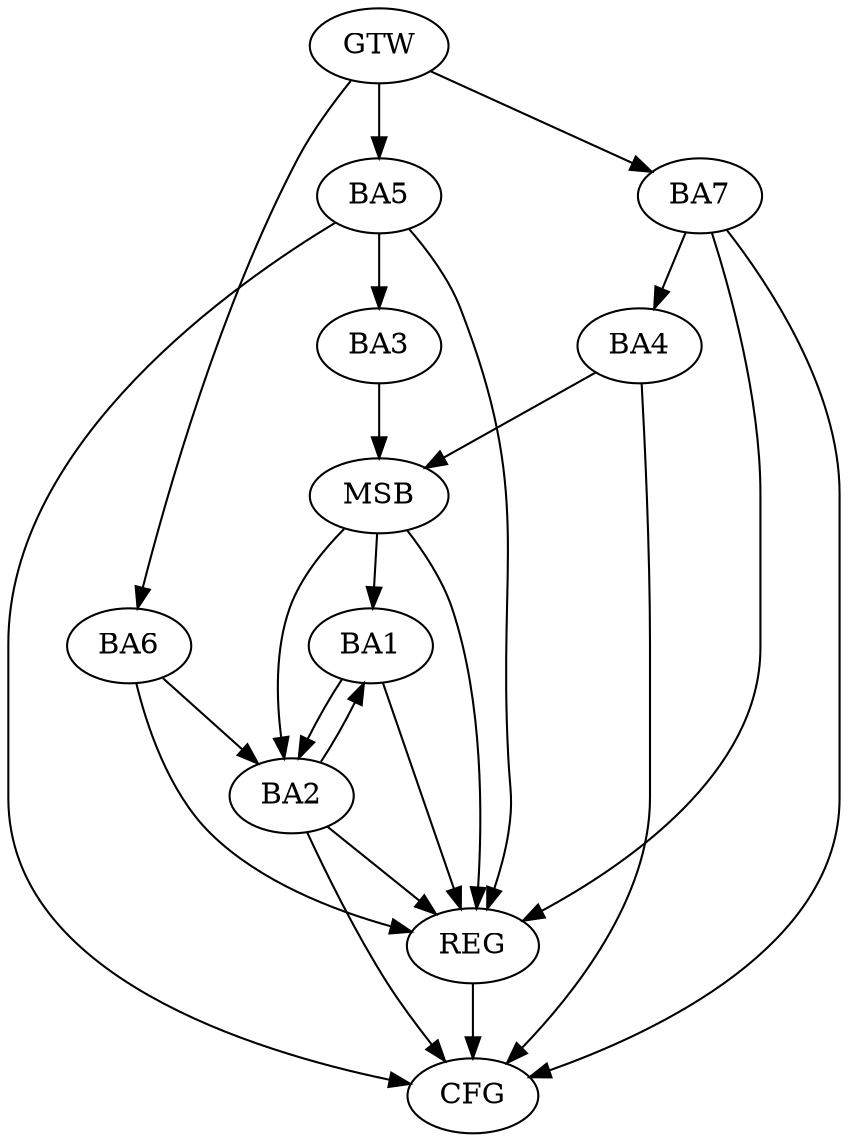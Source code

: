 strict digraph G {
  BA1 [ label="BA1" ];
  BA2 [ label="BA2" ];
  BA3 [ label="BA3" ];
  BA4 [ label="BA4" ];
  BA5 [ label="BA5" ];
  BA6 [ label="BA6" ];
  BA7 [ label="BA7" ];
  GTW [ label="GTW" ];
  REG [ label="REG" ];
  MSB [ label="MSB" ];
  CFG [ label="CFG" ];
  BA1 -> BA2;
  BA2 -> BA1;
  BA5 -> BA3;
  BA6 -> BA2;
  BA7 -> BA4;
  GTW -> BA5;
  GTW -> BA6;
  GTW -> BA7;
  BA1 -> REG;
  BA2 -> REG;
  BA5 -> REG;
  BA6 -> REG;
  BA7 -> REG;
  BA3 -> MSB;
  MSB -> BA2;
  MSB -> REG;
  BA4 -> MSB;
  MSB -> BA1;
  BA4 -> CFG;
  BA2 -> CFG;
  BA7 -> CFG;
  BA5 -> CFG;
  REG -> CFG;
}
